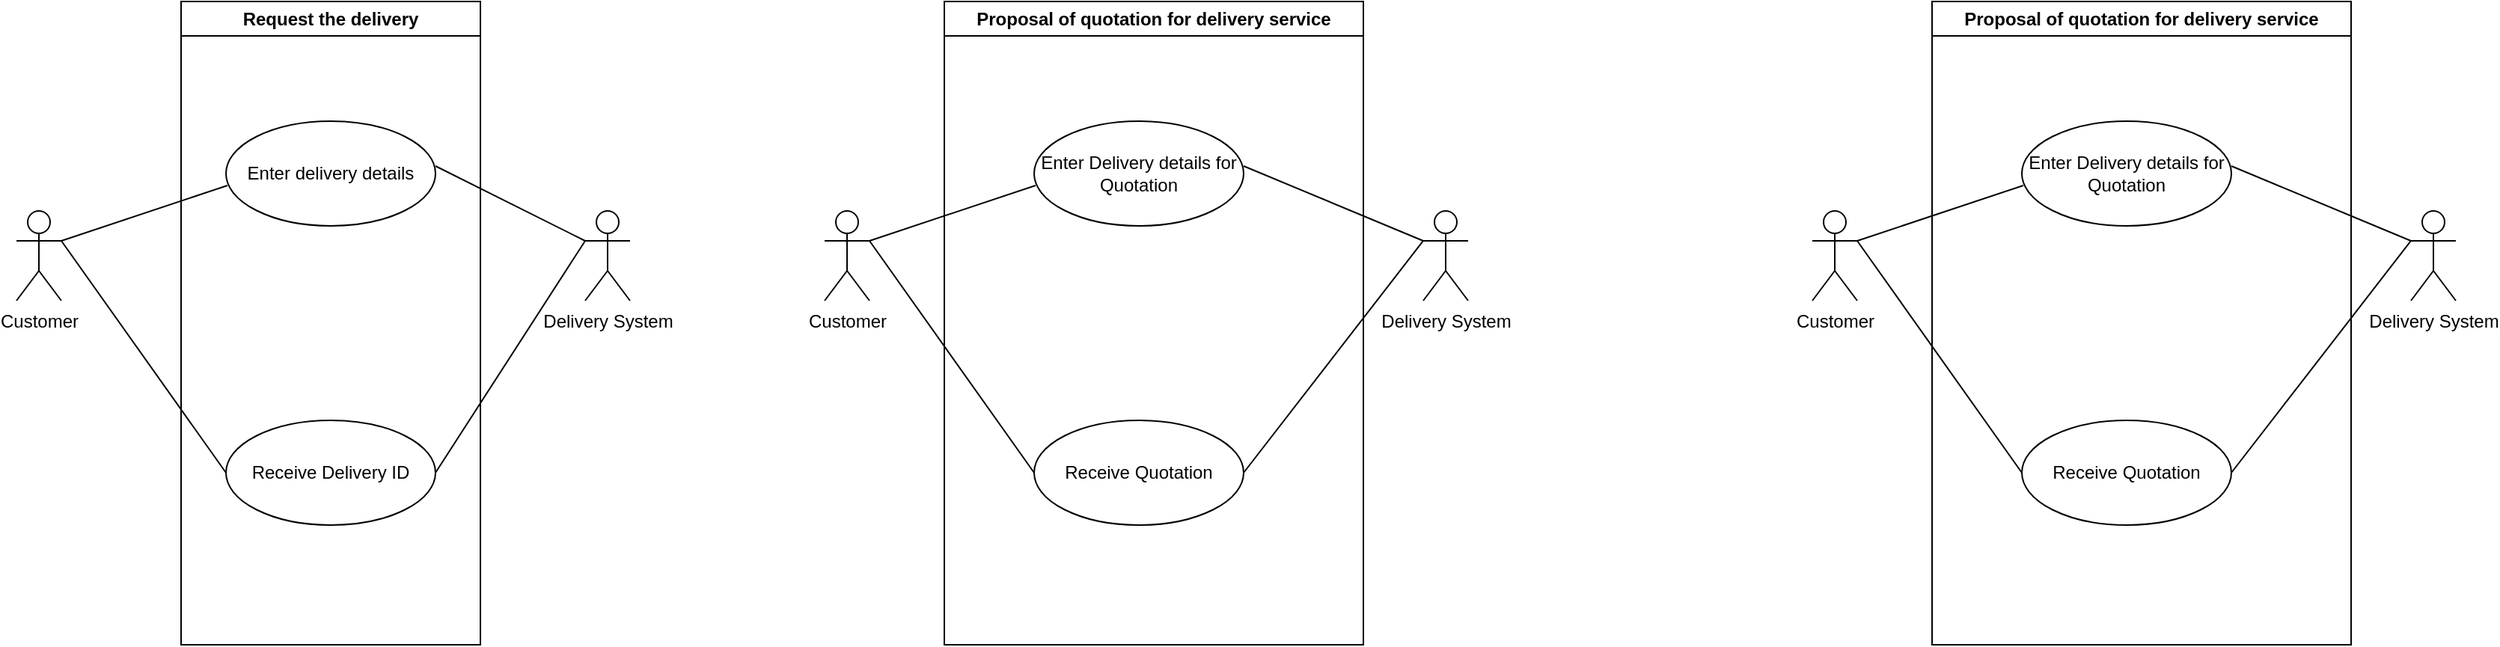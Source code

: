<mxfile version="24.7.17">
  <diagram name="Page-1" id="E9uBEYS8e_-sD6PRWr0S">
    <mxGraphModel dx="1562" dy="802" grid="1" gridSize="10" guides="1" tooltips="1" connect="1" arrows="1" fold="1" page="1" pageScale="1" pageWidth="1400" pageHeight="1000" math="0" shadow="0">
      <root>
        <mxCell id="0" />
        <mxCell id="1" parent="0" />
        <mxCell id="RrWazH4yD2ocSMV3lxz0-13" value="Request the delivery" style="swimlane;whiteSpace=wrap;html=1;" parent="1" vertex="1">
          <mxGeometry x="240" y="120" width="200" height="430" as="geometry" />
        </mxCell>
        <mxCell id="RrWazH4yD2ocSMV3lxz0-6" value="Enter delivery details" style="ellipse;whiteSpace=wrap;html=1;" parent="RrWazH4yD2ocSMV3lxz0-13" vertex="1">
          <mxGeometry x="30" y="80" width="140" height="70" as="geometry" />
        </mxCell>
        <mxCell id="RrWazH4yD2ocSMV3lxz0-7" value="Receive Delivery ID" style="ellipse;whiteSpace=wrap;html=1;" parent="RrWazH4yD2ocSMV3lxz0-13" vertex="1">
          <mxGeometry x="30" y="280" width="140" height="70" as="geometry" />
        </mxCell>
        <mxCell id="RrWazH4yD2ocSMV3lxz0-20" value="" style="endArrow=none;html=1;rounded=0;exitX=1;exitY=0.333;exitDx=0;exitDy=0;exitPerimeter=0;" parent="RrWazH4yD2ocSMV3lxz0-13" edge="1">
          <mxGeometry width="50" height="50" relative="1" as="geometry">
            <mxPoint x="170" y="110" as="sourcePoint" />
            <mxPoint x="270" y="160" as="targetPoint" />
          </mxGeometry>
        </mxCell>
        <mxCell id="RrWazH4yD2ocSMV3lxz0-14" value="Customer" style="shape=umlActor;verticalLabelPosition=bottom;verticalAlign=top;html=1;outlineConnect=0;" parent="1" vertex="1">
          <mxGeometry x="130" y="260" width="30" height="60" as="geometry" />
        </mxCell>
        <mxCell id="RrWazH4yD2ocSMV3lxz0-17" value="Delivery System" style="shape=umlActor;verticalLabelPosition=bottom;verticalAlign=top;html=1;outlineConnect=0;" parent="1" vertex="1">
          <mxGeometry x="510" y="260" width="30" height="60" as="geometry" />
        </mxCell>
        <mxCell id="RrWazH4yD2ocSMV3lxz0-18" value="" style="endArrow=none;html=1;rounded=0;entryX=0.007;entryY=0.614;entryDx=0;entryDy=0;entryPerimeter=0;" parent="1" target="RrWazH4yD2ocSMV3lxz0-6" edge="1">
          <mxGeometry width="50" height="50" relative="1" as="geometry">
            <mxPoint x="160" y="280" as="sourcePoint" />
            <mxPoint x="210" y="230" as="targetPoint" />
          </mxGeometry>
        </mxCell>
        <mxCell id="RrWazH4yD2ocSMV3lxz0-19" value="" style="endArrow=none;html=1;rounded=0;entryX=0;entryY=0.5;entryDx=0;entryDy=0;exitX=1;exitY=0.333;exitDx=0;exitDy=0;exitPerimeter=0;" parent="1" source="RrWazH4yD2ocSMV3lxz0-14" target="RrWazH4yD2ocSMV3lxz0-7" edge="1">
          <mxGeometry width="50" height="50" relative="1" as="geometry">
            <mxPoint x="170" y="327" as="sourcePoint" />
            <mxPoint x="281" y="290" as="targetPoint" />
          </mxGeometry>
        </mxCell>
        <mxCell id="RrWazH4yD2ocSMV3lxz0-21" value="" style="endArrow=none;html=1;rounded=0;exitX=1;exitY=0.5;exitDx=0;exitDy=0;" parent="1" source="RrWazH4yD2ocSMV3lxz0-7" edge="1">
          <mxGeometry width="50" height="50" relative="1" as="geometry">
            <mxPoint x="440" y="440" as="sourcePoint" />
            <mxPoint x="510" y="280" as="targetPoint" />
          </mxGeometry>
        </mxCell>
        <mxCell id="ajyNIhzUGbpYRZz88VfT-1" value="Proposal of quotation for delivery service" style="swimlane;whiteSpace=wrap;html=1;" vertex="1" parent="1">
          <mxGeometry x="750" y="120" width="280" height="430" as="geometry" />
        </mxCell>
        <mxCell id="ajyNIhzUGbpYRZz88VfT-2" value="Enter Delivery details for Quotation" style="ellipse;whiteSpace=wrap;html=1;" vertex="1" parent="ajyNIhzUGbpYRZz88VfT-1">
          <mxGeometry x="60" y="80" width="140" height="70" as="geometry" />
        </mxCell>
        <mxCell id="ajyNIhzUGbpYRZz88VfT-3" value="Receive Quotation" style="ellipse;whiteSpace=wrap;html=1;" vertex="1" parent="ajyNIhzUGbpYRZz88VfT-1">
          <mxGeometry x="60" y="280" width="140" height="70" as="geometry" />
        </mxCell>
        <mxCell id="ajyNIhzUGbpYRZz88VfT-4" value="" style="endArrow=none;html=1;rounded=0;exitX=1;exitY=0.333;exitDx=0;exitDy=0;exitPerimeter=0;" edge="1" parent="ajyNIhzUGbpYRZz88VfT-1">
          <mxGeometry width="50" height="50" relative="1" as="geometry">
            <mxPoint x="200" y="110" as="sourcePoint" />
            <mxPoint x="320" y="160" as="targetPoint" />
          </mxGeometry>
        </mxCell>
        <mxCell id="ajyNIhzUGbpYRZz88VfT-7" value="" style="endArrow=none;html=1;rounded=0;entryX=0.007;entryY=0.614;entryDx=0;entryDy=0;entryPerimeter=0;" edge="1" parent="ajyNIhzUGbpYRZz88VfT-1" target="ajyNIhzUGbpYRZz88VfT-2">
          <mxGeometry width="50" height="50" relative="1" as="geometry">
            <mxPoint x="-50" y="160" as="sourcePoint" />
            <mxPoint y="110" as="targetPoint" />
          </mxGeometry>
        </mxCell>
        <mxCell id="ajyNIhzUGbpYRZz88VfT-8" value="" style="endArrow=none;html=1;rounded=0;entryX=0;entryY=0.5;entryDx=0;entryDy=0;exitX=1;exitY=0.333;exitDx=0;exitDy=0;exitPerimeter=0;" edge="1" parent="ajyNIhzUGbpYRZz88VfT-1" target="ajyNIhzUGbpYRZz88VfT-3">
          <mxGeometry width="50" height="50" relative="1" as="geometry">
            <mxPoint x="-50" y="160" as="sourcePoint" />
            <mxPoint x="71" y="170" as="targetPoint" />
          </mxGeometry>
        </mxCell>
        <mxCell id="ajyNIhzUGbpYRZz88VfT-5" value="Customer" style="shape=umlActor;verticalLabelPosition=bottom;verticalAlign=top;html=1;outlineConnect=0;" vertex="1" parent="1">
          <mxGeometry x="670" y="260" width="30" height="60" as="geometry" />
        </mxCell>
        <mxCell id="ajyNIhzUGbpYRZz88VfT-6" value="Delivery System" style="shape=umlActor;verticalLabelPosition=bottom;verticalAlign=top;html=1;outlineConnect=0;" vertex="1" parent="1">
          <mxGeometry x="1070" y="260" width="30" height="60" as="geometry" />
        </mxCell>
        <mxCell id="ajyNIhzUGbpYRZz88VfT-9" value="" style="endArrow=none;html=1;rounded=0;exitX=1;exitY=0.5;exitDx=0;exitDy=0;entryX=0;entryY=0.333;entryDx=0;entryDy=0;entryPerimeter=0;" edge="1" parent="1" source="ajyNIhzUGbpYRZz88VfT-3" target="ajyNIhzUGbpYRZz88VfT-6">
          <mxGeometry width="50" height="50" relative="1" as="geometry">
            <mxPoint x="980" y="440" as="sourcePoint" />
            <mxPoint x="1050" y="280" as="targetPoint" />
          </mxGeometry>
        </mxCell>
        <mxCell id="ajyNIhzUGbpYRZz88VfT-19" value="Proposal of quotation for delivery service" style="swimlane;whiteSpace=wrap;html=1;" vertex="1" parent="1">
          <mxGeometry x="1410" y="120" width="280" height="430" as="geometry" />
        </mxCell>
        <mxCell id="ajyNIhzUGbpYRZz88VfT-20" value="Enter Delivery details for Quotation" style="ellipse;whiteSpace=wrap;html=1;" vertex="1" parent="ajyNIhzUGbpYRZz88VfT-19">
          <mxGeometry x="60" y="80" width="140" height="70" as="geometry" />
        </mxCell>
        <mxCell id="ajyNIhzUGbpYRZz88VfT-21" value="Receive Quotation" style="ellipse;whiteSpace=wrap;html=1;" vertex="1" parent="ajyNIhzUGbpYRZz88VfT-19">
          <mxGeometry x="60" y="280" width="140" height="70" as="geometry" />
        </mxCell>
        <mxCell id="ajyNIhzUGbpYRZz88VfT-22" value="" style="endArrow=none;html=1;rounded=0;exitX=1;exitY=0.333;exitDx=0;exitDy=0;exitPerimeter=0;" edge="1" parent="ajyNIhzUGbpYRZz88VfT-19">
          <mxGeometry width="50" height="50" relative="1" as="geometry">
            <mxPoint x="200" y="110" as="sourcePoint" />
            <mxPoint x="320" y="160" as="targetPoint" />
          </mxGeometry>
        </mxCell>
        <mxCell id="ajyNIhzUGbpYRZz88VfT-23" value="" style="endArrow=none;html=1;rounded=0;entryX=0.007;entryY=0.614;entryDx=0;entryDy=0;entryPerimeter=0;" edge="1" parent="ajyNIhzUGbpYRZz88VfT-19" target="ajyNIhzUGbpYRZz88VfT-20">
          <mxGeometry width="50" height="50" relative="1" as="geometry">
            <mxPoint x="-50" y="160" as="sourcePoint" />
            <mxPoint y="110" as="targetPoint" />
          </mxGeometry>
        </mxCell>
        <mxCell id="ajyNIhzUGbpYRZz88VfT-24" value="" style="endArrow=none;html=1;rounded=0;entryX=0;entryY=0.5;entryDx=0;entryDy=0;exitX=1;exitY=0.333;exitDx=0;exitDy=0;exitPerimeter=0;" edge="1" parent="ajyNIhzUGbpYRZz88VfT-19" target="ajyNIhzUGbpYRZz88VfT-21">
          <mxGeometry width="50" height="50" relative="1" as="geometry">
            <mxPoint x="-50" y="160" as="sourcePoint" />
            <mxPoint x="71" y="170" as="targetPoint" />
          </mxGeometry>
        </mxCell>
        <mxCell id="ajyNIhzUGbpYRZz88VfT-25" value="Customer" style="shape=umlActor;verticalLabelPosition=bottom;verticalAlign=top;html=1;outlineConnect=0;" vertex="1" parent="1">
          <mxGeometry x="1330" y="260" width="30" height="60" as="geometry" />
        </mxCell>
        <mxCell id="ajyNIhzUGbpYRZz88VfT-26" value="Delivery System" style="shape=umlActor;verticalLabelPosition=bottom;verticalAlign=top;html=1;outlineConnect=0;" vertex="1" parent="1">
          <mxGeometry x="1730" y="260" width="30" height="60" as="geometry" />
        </mxCell>
        <mxCell id="ajyNIhzUGbpYRZz88VfT-27" value="" style="endArrow=none;html=1;rounded=0;exitX=1;exitY=0.5;exitDx=0;exitDy=0;entryX=0;entryY=0.333;entryDx=0;entryDy=0;entryPerimeter=0;" edge="1" parent="1" source="ajyNIhzUGbpYRZz88VfT-21" target="ajyNIhzUGbpYRZz88VfT-26">
          <mxGeometry width="50" height="50" relative="1" as="geometry">
            <mxPoint x="1640" y="440" as="sourcePoint" />
            <mxPoint x="1710" y="280" as="targetPoint" />
          </mxGeometry>
        </mxCell>
      </root>
    </mxGraphModel>
  </diagram>
</mxfile>
